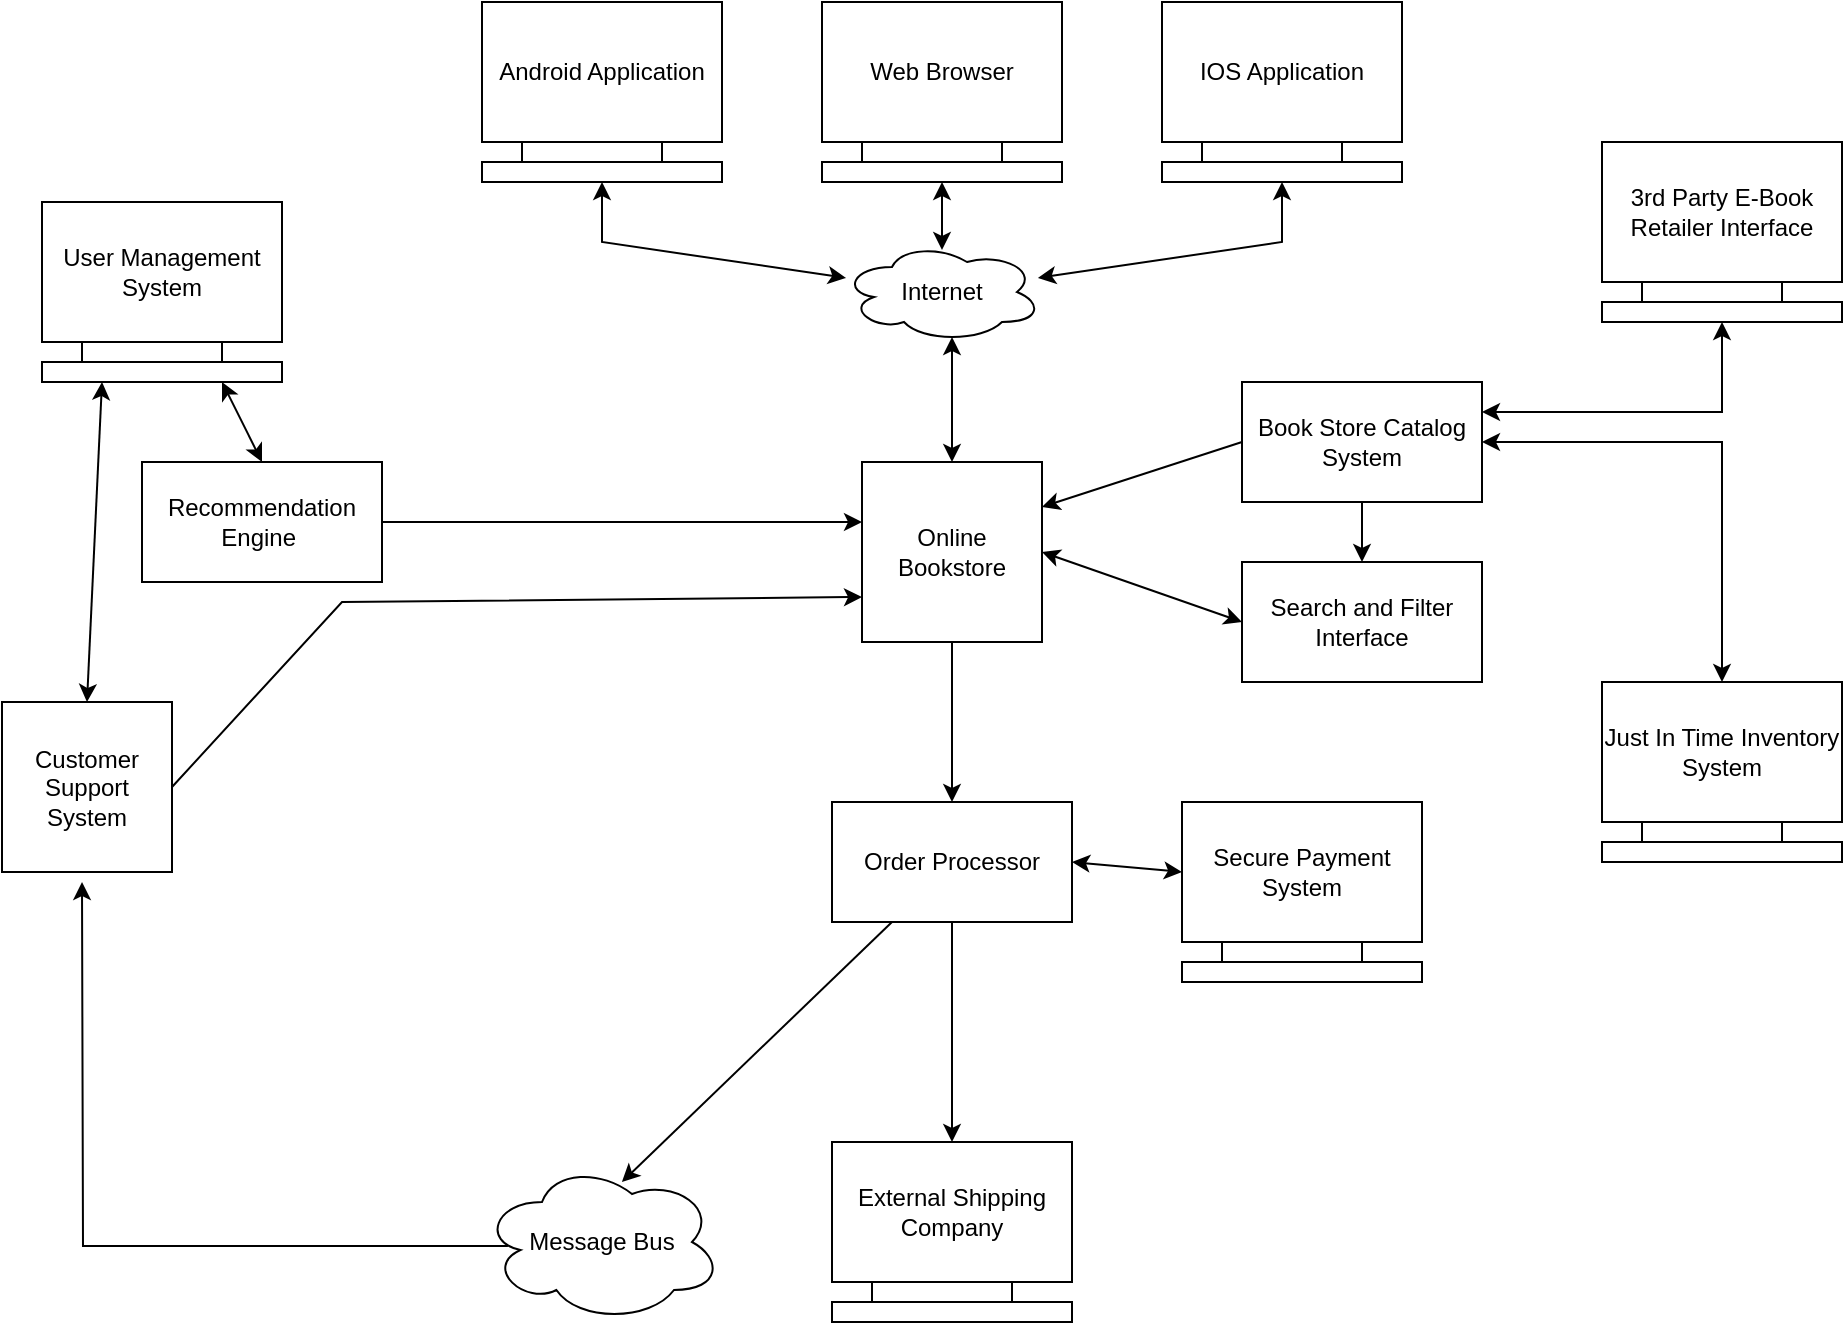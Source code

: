 <mxfile version="20.3.0" type="github">
  <diagram id="C5RBs43oDa-KdzZeNtuy" name="Page-1">
    <mxGraphModel dx="2061" dy="711" grid="1" gridSize="10" guides="1" tooltips="1" connect="1" arrows="1" fold="1" page="1" pageScale="1" pageWidth="827" pageHeight="1169" math="0" shadow="0">
      <root>
        <mxCell id="WIyWlLk6GJQsqaUBKTNV-0" />
        <mxCell id="WIyWlLk6GJQsqaUBKTNV-1" parent="WIyWlLk6GJQsqaUBKTNV-0" />
        <mxCell id="ecf7t1vO1yYwUDiaF_wW-16" value="" style="group" vertex="1" connectable="0" parent="WIyWlLk6GJQsqaUBKTNV-1">
          <mxGeometry x="330" y="10" width="120" height="90" as="geometry" />
        </mxCell>
        <mxCell id="ecf7t1vO1yYwUDiaF_wW-11" value="Web Browser" style="rounded=0;whiteSpace=wrap;html=1;" vertex="1" parent="ecf7t1vO1yYwUDiaF_wW-16">
          <mxGeometry width="120" height="70" as="geometry" />
        </mxCell>
        <mxCell id="ecf7t1vO1yYwUDiaF_wW-13" value="" style="rounded=0;whiteSpace=wrap;html=1;" vertex="1" parent="ecf7t1vO1yYwUDiaF_wW-16">
          <mxGeometry y="80" width="120" height="10" as="geometry" />
        </mxCell>
        <mxCell id="ecf7t1vO1yYwUDiaF_wW-14" value="" style="endArrow=none;html=1;rounded=0;" edge="1" parent="ecf7t1vO1yYwUDiaF_wW-16">
          <mxGeometry width="50" height="50" relative="1" as="geometry">
            <mxPoint x="20" y="80" as="sourcePoint" />
            <mxPoint x="20" y="70" as="targetPoint" />
            <Array as="points" />
          </mxGeometry>
        </mxCell>
        <mxCell id="ecf7t1vO1yYwUDiaF_wW-15" value="" style="endArrow=none;html=1;rounded=0;entryX=0.75;entryY=1;entryDx=0;entryDy=0;" edge="1" parent="ecf7t1vO1yYwUDiaF_wW-16" target="ecf7t1vO1yYwUDiaF_wW-11">
          <mxGeometry width="50" height="50" relative="1" as="geometry">
            <mxPoint x="90" y="80" as="sourcePoint" />
            <mxPoint x="30" y="80" as="targetPoint" />
            <Array as="points" />
          </mxGeometry>
        </mxCell>
        <mxCell id="ecf7t1vO1yYwUDiaF_wW-17" value="" style="group" vertex="1" connectable="0" parent="WIyWlLk6GJQsqaUBKTNV-1">
          <mxGeometry x="720" y="350" width="120" height="90" as="geometry" />
        </mxCell>
        <mxCell id="ecf7t1vO1yYwUDiaF_wW-18" value="Just In Time Inventory System" style="rounded=0;whiteSpace=wrap;html=1;" vertex="1" parent="ecf7t1vO1yYwUDiaF_wW-17">
          <mxGeometry width="120" height="70" as="geometry" />
        </mxCell>
        <mxCell id="ecf7t1vO1yYwUDiaF_wW-19" value="" style="rounded=0;whiteSpace=wrap;html=1;" vertex="1" parent="ecf7t1vO1yYwUDiaF_wW-17">
          <mxGeometry y="80" width="120" height="10" as="geometry" />
        </mxCell>
        <mxCell id="ecf7t1vO1yYwUDiaF_wW-20" value="" style="endArrow=none;html=1;rounded=0;" edge="1" parent="ecf7t1vO1yYwUDiaF_wW-17">
          <mxGeometry width="50" height="50" relative="1" as="geometry">
            <mxPoint x="20" y="80" as="sourcePoint" />
            <mxPoint x="20" y="70" as="targetPoint" />
            <Array as="points" />
          </mxGeometry>
        </mxCell>
        <mxCell id="ecf7t1vO1yYwUDiaF_wW-21" value="" style="endArrow=none;html=1;rounded=0;entryX=0.75;entryY=1;entryDx=0;entryDy=0;" edge="1" parent="ecf7t1vO1yYwUDiaF_wW-17" target="ecf7t1vO1yYwUDiaF_wW-18">
          <mxGeometry width="50" height="50" relative="1" as="geometry">
            <mxPoint x="90" y="80" as="sourcePoint" />
            <mxPoint x="30" y="80" as="targetPoint" />
            <Array as="points" />
          </mxGeometry>
        </mxCell>
        <mxCell id="ecf7t1vO1yYwUDiaF_wW-22" value="" style="endArrow=classic;startArrow=classic;html=1;rounded=0;exitX=0.5;exitY=0.08;exitDx=0;exitDy=0;exitPerimeter=0;" edge="1" parent="WIyWlLk6GJQsqaUBKTNV-1" source="ecf7t1vO1yYwUDiaF_wW-23">
          <mxGeometry width="50" height="50" relative="1" as="geometry">
            <mxPoint x="390" y="140" as="sourcePoint" />
            <mxPoint x="390" y="100" as="targetPoint" />
          </mxGeometry>
        </mxCell>
        <mxCell id="ecf7t1vO1yYwUDiaF_wW-23" value="Internet" style="ellipse;shape=cloud;whiteSpace=wrap;html=1;" vertex="1" parent="WIyWlLk6GJQsqaUBKTNV-1">
          <mxGeometry x="340" y="130" width="100" height="50" as="geometry" />
        </mxCell>
        <mxCell id="ecf7t1vO1yYwUDiaF_wW-28" value="" style="group" vertex="1" connectable="0" parent="WIyWlLk6GJQsqaUBKTNV-1">
          <mxGeometry x="-60" y="110" width="120" height="90" as="geometry" />
        </mxCell>
        <mxCell id="ecf7t1vO1yYwUDiaF_wW-29" value="User Management System" style="rounded=0;whiteSpace=wrap;html=1;" vertex="1" parent="ecf7t1vO1yYwUDiaF_wW-28">
          <mxGeometry width="120" height="70" as="geometry" />
        </mxCell>
        <mxCell id="ecf7t1vO1yYwUDiaF_wW-30" value="" style="rounded=0;whiteSpace=wrap;html=1;" vertex="1" parent="ecf7t1vO1yYwUDiaF_wW-28">
          <mxGeometry y="80" width="120" height="10" as="geometry" />
        </mxCell>
        <mxCell id="ecf7t1vO1yYwUDiaF_wW-31" value="" style="endArrow=none;html=1;rounded=0;" edge="1" parent="ecf7t1vO1yYwUDiaF_wW-28">
          <mxGeometry width="50" height="50" relative="1" as="geometry">
            <mxPoint x="20" y="80" as="sourcePoint" />
            <mxPoint x="20" y="70" as="targetPoint" />
            <Array as="points" />
          </mxGeometry>
        </mxCell>
        <mxCell id="ecf7t1vO1yYwUDiaF_wW-32" value="" style="endArrow=none;html=1;rounded=0;entryX=0.75;entryY=1;entryDx=0;entryDy=0;" edge="1" parent="ecf7t1vO1yYwUDiaF_wW-28" target="ecf7t1vO1yYwUDiaF_wW-29">
          <mxGeometry width="50" height="50" relative="1" as="geometry">
            <mxPoint x="90" y="80" as="sourcePoint" />
            <mxPoint x="30" y="80" as="targetPoint" />
            <Array as="points" />
          </mxGeometry>
        </mxCell>
        <mxCell id="ecf7t1vO1yYwUDiaF_wW-33" value="" style="group" vertex="1" connectable="0" parent="WIyWlLk6GJQsqaUBKTNV-1">
          <mxGeometry x="160" y="10" width="120" height="90" as="geometry" />
        </mxCell>
        <mxCell id="ecf7t1vO1yYwUDiaF_wW-34" value="Android Application" style="rounded=0;whiteSpace=wrap;html=1;" vertex="1" parent="ecf7t1vO1yYwUDiaF_wW-33">
          <mxGeometry width="120" height="70" as="geometry" />
        </mxCell>
        <mxCell id="ecf7t1vO1yYwUDiaF_wW-35" value="" style="rounded=0;whiteSpace=wrap;html=1;" vertex="1" parent="ecf7t1vO1yYwUDiaF_wW-33">
          <mxGeometry y="80" width="120" height="10" as="geometry" />
        </mxCell>
        <mxCell id="ecf7t1vO1yYwUDiaF_wW-36" value="" style="endArrow=none;html=1;rounded=0;" edge="1" parent="ecf7t1vO1yYwUDiaF_wW-33">
          <mxGeometry width="50" height="50" relative="1" as="geometry">
            <mxPoint x="20" y="80" as="sourcePoint" />
            <mxPoint x="20" y="70" as="targetPoint" />
            <Array as="points" />
          </mxGeometry>
        </mxCell>
        <mxCell id="ecf7t1vO1yYwUDiaF_wW-37" value="" style="endArrow=none;html=1;rounded=0;entryX=0.75;entryY=1;entryDx=0;entryDy=0;" edge="1" parent="ecf7t1vO1yYwUDiaF_wW-33" target="ecf7t1vO1yYwUDiaF_wW-34">
          <mxGeometry width="50" height="50" relative="1" as="geometry">
            <mxPoint x="90" y="80" as="sourcePoint" />
            <mxPoint x="30" y="80" as="targetPoint" />
            <Array as="points" />
          </mxGeometry>
        </mxCell>
        <mxCell id="ecf7t1vO1yYwUDiaF_wW-38" value="" style="group" vertex="1" connectable="0" parent="WIyWlLk6GJQsqaUBKTNV-1">
          <mxGeometry x="500" y="10" width="120" height="90" as="geometry" />
        </mxCell>
        <mxCell id="ecf7t1vO1yYwUDiaF_wW-39" value="IOS Application" style="rounded=0;whiteSpace=wrap;html=1;" vertex="1" parent="ecf7t1vO1yYwUDiaF_wW-38">
          <mxGeometry width="120" height="70" as="geometry" />
        </mxCell>
        <mxCell id="ecf7t1vO1yYwUDiaF_wW-40" value="" style="rounded=0;whiteSpace=wrap;html=1;" vertex="1" parent="ecf7t1vO1yYwUDiaF_wW-38">
          <mxGeometry y="80" width="120" height="10" as="geometry" />
        </mxCell>
        <mxCell id="ecf7t1vO1yYwUDiaF_wW-41" value="" style="endArrow=none;html=1;rounded=0;" edge="1" parent="ecf7t1vO1yYwUDiaF_wW-38">
          <mxGeometry width="50" height="50" relative="1" as="geometry">
            <mxPoint x="20" y="80" as="sourcePoint" />
            <mxPoint x="20" y="70" as="targetPoint" />
            <Array as="points" />
          </mxGeometry>
        </mxCell>
        <mxCell id="ecf7t1vO1yYwUDiaF_wW-42" value="" style="endArrow=none;html=1;rounded=0;entryX=0.75;entryY=1;entryDx=0;entryDy=0;" edge="1" parent="ecf7t1vO1yYwUDiaF_wW-38" target="ecf7t1vO1yYwUDiaF_wW-39">
          <mxGeometry width="50" height="50" relative="1" as="geometry">
            <mxPoint x="90" y="80" as="sourcePoint" />
            <mxPoint x="30" y="80" as="targetPoint" />
            <Array as="points" />
          </mxGeometry>
        </mxCell>
        <mxCell id="ecf7t1vO1yYwUDiaF_wW-43" value="" style="endArrow=classic;startArrow=classic;html=1;rounded=0;entryX=0.5;entryY=1;entryDx=0;entryDy=0;" edge="1" parent="WIyWlLk6GJQsqaUBKTNV-1" source="ecf7t1vO1yYwUDiaF_wW-23" target="ecf7t1vO1yYwUDiaF_wW-35">
          <mxGeometry width="50" height="50" relative="1" as="geometry">
            <mxPoint x="220" y="160" as="sourcePoint" />
            <mxPoint x="220" y="110" as="targetPoint" />
            <Array as="points">
              <mxPoint x="220" y="130" />
            </Array>
          </mxGeometry>
        </mxCell>
        <mxCell id="ecf7t1vO1yYwUDiaF_wW-44" value="" style="endArrow=classic;startArrow=classic;html=1;rounded=0;entryX=0.5;entryY=1;entryDx=0;entryDy=0;" edge="1" parent="WIyWlLk6GJQsqaUBKTNV-1" source="ecf7t1vO1yYwUDiaF_wW-23" target="ecf7t1vO1yYwUDiaF_wW-40">
          <mxGeometry width="50" height="50" relative="1" as="geometry">
            <mxPoint x="672.032" y="167.946" as="sourcePoint" />
            <mxPoint x="550" y="120" as="targetPoint" />
            <Array as="points">
              <mxPoint x="560" y="130" />
            </Array>
          </mxGeometry>
        </mxCell>
        <mxCell id="ecf7t1vO1yYwUDiaF_wW-47" value="" style="endArrow=classic;startArrow=classic;html=1;rounded=0;entryX=0.55;entryY=0.95;entryDx=0;entryDy=0;entryPerimeter=0;exitX=0.5;exitY=0;exitDx=0;exitDy=0;" edge="1" parent="WIyWlLk6GJQsqaUBKTNV-1" source="ecf7t1vO1yYwUDiaF_wW-49" target="ecf7t1vO1yYwUDiaF_wW-23">
          <mxGeometry width="50" height="50" relative="1" as="geometry">
            <mxPoint x="395" y="240" as="sourcePoint" />
            <mxPoint x="450" y="220" as="targetPoint" />
          </mxGeometry>
        </mxCell>
        <mxCell id="ecf7t1vO1yYwUDiaF_wW-49" value="Online Bookstore" style="whiteSpace=wrap;html=1;aspect=fixed;" vertex="1" parent="WIyWlLk6GJQsqaUBKTNV-1">
          <mxGeometry x="350" y="240" width="90" height="90" as="geometry" />
        </mxCell>
        <mxCell id="ecf7t1vO1yYwUDiaF_wW-50" value="" style="group" vertex="1" connectable="0" parent="WIyWlLk6GJQsqaUBKTNV-1">
          <mxGeometry x="720" y="80" width="120" height="90" as="geometry" />
        </mxCell>
        <mxCell id="ecf7t1vO1yYwUDiaF_wW-51" value="3rd Party E-Book Retailer Interface" style="rounded=0;whiteSpace=wrap;html=1;" vertex="1" parent="ecf7t1vO1yYwUDiaF_wW-50">
          <mxGeometry width="120" height="70" as="geometry" />
        </mxCell>
        <mxCell id="ecf7t1vO1yYwUDiaF_wW-52" value="" style="rounded=0;whiteSpace=wrap;html=1;" vertex="1" parent="ecf7t1vO1yYwUDiaF_wW-50">
          <mxGeometry y="80" width="120" height="10" as="geometry" />
        </mxCell>
        <mxCell id="ecf7t1vO1yYwUDiaF_wW-53" value="" style="endArrow=none;html=1;rounded=0;" edge="1" parent="ecf7t1vO1yYwUDiaF_wW-50">
          <mxGeometry width="50" height="50" relative="1" as="geometry">
            <mxPoint x="20" y="80" as="sourcePoint" />
            <mxPoint x="20" y="70" as="targetPoint" />
            <Array as="points" />
          </mxGeometry>
        </mxCell>
        <mxCell id="ecf7t1vO1yYwUDiaF_wW-54" value="" style="endArrow=none;html=1;rounded=0;entryX=0.75;entryY=1;entryDx=0;entryDy=0;" edge="1" parent="ecf7t1vO1yYwUDiaF_wW-50" target="ecf7t1vO1yYwUDiaF_wW-51">
          <mxGeometry width="50" height="50" relative="1" as="geometry">
            <mxPoint x="90" y="80" as="sourcePoint" />
            <mxPoint x="30" y="80" as="targetPoint" />
            <Array as="points" />
          </mxGeometry>
        </mxCell>
        <mxCell id="ecf7t1vO1yYwUDiaF_wW-55" value="" style="group" vertex="1" connectable="0" parent="WIyWlLk6GJQsqaUBKTNV-1">
          <mxGeometry x="335" y="580" width="120" height="90" as="geometry" />
        </mxCell>
        <mxCell id="ecf7t1vO1yYwUDiaF_wW-56" value="External Shipping Company" style="rounded=0;whiteSpace=wrap;html=1;" vertex="1" parent="ecf7t1vO1yYwUDiaF_wW-55">
          <mxGeometry width="120" height="70" as="geometry" />
        </mxCell>
        <mxCell id="ecf7t1vO1yYwUDiaF_wW-57" value="" style="rounded=0;whiteSpace=wrap;html=1;" vertex="1" parent="ecf7t1vO1yYwUDiaF_wW-55">
          <mxGeometry y="80" width="120" height="10" as="geometry" />
        </mxCell>
        <mxCell id="ecf7t1vO1yYwUDiaF_wW-58" value="" style="endArrow=none;html=1;rounded=0;" edge="1" parent="ecf7t1vO1yYwUDiaF_wW-55">
          <mxGeometry width="50" height="50" relative="1" as="geometry">
            <mxPoint x="20" y="80" as="sourcePoint" />
            <mxPoint x="20" y="70" as="targetPoint" />
            <Array as="points" />
          </mxGeometry>
        </mxCell>
        <mxCell id="ecf7t1vO1yYwUDiaF_wW-59" value="" style="endArrow=none;html=1;rounded=0;entryX=0.75;entryY=1;entryDx=0;entryDy=0;" edge="1" parent="ecf7t1vO1yYwUDiaF_wW-55" target="ecf7t1vO1yYwUDiaF_wW-56">
          <mxGeometry width="50" height="50" relative="1" as="geometry">
            <mxPoint x="90" y="80" as="sourcePoint" />
            <mxPoint x="30" y="80" as="targetPoint" />
            <Array as="points" />
          </mxGeometry>
        </mxCell>
        <mxCell id="ecf7t1vO1yYwUDiaF_wW-60" value="" style="group" vertex="1" connectable="0" parent="WIyWlLk6GJQsqaUBKTNV-1">
          <mxGeometry x="510" y="410" width="120" height="90" as="geometry" />
        </mxCell>
        <mxCell id="ecf7t1vO1yYwUDiaF_wW-61" value="Secure Payment System" style="rounded=0;whiteSpace=wrap;html=1;" vertex="1" parent="ecf7t1vO1yYwUDiaF_wW-60">
          <mxGeometry width="120" height="70" as="geometry" />
        </mxCell>
        <mxCell id="ecf7t1vO1yYwUDiaF_wW-62" value="" style="rounded=0;whiteSpace=wrap;html=1;" vertex="1" parent="ecf7t1vO1yYwUDiaF_wW-60">
          <mxGeometry y="80" width="120" height="10" as="geometry" />
        </mxCell>
        <mxCell id="ecf7t1vO1yYwUDiaF_wW-63" value="" style="endArrow=none;html=1;rounded=0;" edge="1" parent="ecf7t1vO1yYwUDiaF_wW-60">
          <mxGeometry width="50" height="50" relative="1" as="geometry">
            <mxPoint x="20" y="80" as="sourcePoint" />
            <mxPoint x="20" y="70" as="targetPoint" />
            <Array as="points" />
          </mxGeometry>
        </mxCell>
        <mxCell id="ecf7t1vO1yYwUDiaF_wW-64" value="" style="endArrow=none;html=1;rounded=0;entryX=0.75;entryY=1;entryDx=0;entryDy=0;" edge="1" parent="ecf7t1vO1yYwUDiaF_wW-60" target="ecf7t1vO1yYwUDiaF_wW-61">
          <mxGeometry width="50" height="50" relative="1" as="geometry">
            <mxPoint x="90" y="80" as="sourcePoint" />
            <mxPoint x="30" y="80" as="targetPoint" />
            <Array as="points" />
          </mxGeometry>
        </mxCell>
        <mxCell id="ecf7t1vO1yYwUDiaF_wW-70" value="Customer Support System" style="whiteSpace=wrap;html=1;aspect=fixed;" vertex="1" parent="WIyWlLk6GJQsqaUBKTNV-1">
          <mxGeometry x="-80" y="360" width="85" height="85" as="geometry" />
        </mxCell>
        <mxCell id="ecf7t1vO1yYwUDiaF_wW-72" value="" style="endArrow=classic;html=1;rounded=0;entryX=0;entryY=0.75;entryDx=0;entryDy=0;exitX=1;exitY=0.5;exitDx=0;exitDy=0;" edge="1" parent="WIyWlLk6GJQsqaUBKTNV-1" source="ecf7t1vO1yYwUDiaF_wW-70" target="ecf7t1vO1yYwUDiaF_wW-49">
          <mxGeometry width="50" height="50" relative="1" as="geometry">
            <mxPoint x="190" y="280" as="sourcePoint" />
            <mxPoint x="430" y="320" as="targetPoint" />
            <Array as="points">
              <mxPoint x="90" y="310" />
            </Array>
          </mxGeometry>
        </mxCell>
        <mxCell id="ecf7t1vO1yYwUDiaF_wW-73" value="" style="endArrow=classic;startArrow=classic;html=1;rounded=0;exitX=0.5;exitY=0;exitDx=0;exitDy=0;entryX=0.25;entryY=1;entryDx=0;entryDy=0;" edge="1" parent="WIyWlLk6GJQsqaUBKTNV-1" source="ecf7t1vO1yYwUDiaF_wW-70" target="ecf7t1vO1yYwUDiaF_wW-30">
          <mxGeometry width="50" height="50" relative="1" as="geometry">
            <mxPoint x="380" y="370" as="sourcePoint" />
            <mxPoint x="-20" y="210" as="targetPoint" />
          </mxGeometry>
        </mxCell>
        <mxCell id="ecf7t1vO1yYwUDiaF_wW-75" value="Order Processor" style="rounded=0;whiteSpace=wrap;html=1;" vertex="1" parent="WIyWlLk6GJQsqaUBKTNV-1">
          <mxGeometry x="335" y="410" width="120" height="60" as="geometry" />
        </mxCell>
        <mxCell id="ecf7t1vO1yYwUDiaF_wW-76" value="" style="endArrow=classic;html=1;rounded=0;exitX=0.5;exitY=1;exitDx=0;exitDy=0;entryX=0.5;entryY=0;entryDx=0;entryDy=0;" edge="1" parent="WIyWlLk6GJQsqaUBKTNV-1" source="ecf7t1vO1yYwUDiaF_wW-49" target="ecf7t1vO1yYwUDiaF_wW-75">
          <mxGeometry width="50" height="50" relative="1" as="geometry">
            <mxPoint x="380" y="520" as="sourcePoint" />
            <mxPoint x="430" y="470" as="targetPoint" />
          </mxGeometry>
        </mxCell>
        <mxCell id="ecf7t1vO1yYwUDiaF_wW-77" value="" style="endArrow=classic;startArrow=classic;html=1;rounded=0;exitX=0;exitY=0.5;exitDx=0;exitDy=0;entryX=1;entryY=0.5;entryDx=0;entryDy=0;" edge="1" parent="WIyWlLk6GJQsqaUBKTNV-1" source="ecf7t1vO1yYwUDiaF_wW-61" target="ecf7t1vO1yYwUDiaF_wW-75">
          <mxGeometry width="50" height="50" relative="1" as="geometry">
            <mxPoint x="380" y="520" as="sourcePoint" />
            <mxPoint x="430" y="470" as="targetPoint" />
          </mxGeometry>
        </mxCell>
        <mxCell id="ecf7t1vO1yYwUDiaF_wW-78" value="" style="endArrow=classic;html=1;rounded=0;entryX=0.5;entryY=0;entryDx=0;entryDy=0;exitX=0.5;exitY=1;exitDx=0;exitDy=0;" edge="1" parent="WIyWlLk6GJQsqaUBKTNV-1" source="ecf7t1vO1yYwUDiaF_wW-75" target="ecf7t1vO1yYwUDiaF_wW-56">
          <mxGeometry width="50" height="50" relative="1" as="geometry">
            <mxPoint x="380" y="520" as="sourcePoint" />
            <mxPoint x="430" y="470" as="targetPoint" />
          </mxGeometry>
        </mxCell>
        <mxCell id="ecf7t1vO1yYwUDiaF_wW-79" value="Book Store Catalog System" style="rounded=0;whiteSpace=wrap;html=1;" vertex="1" parent="WIyWlLk6GJQsqaUBKTNV-1">
          <mxGeometry x="540" y="200" width="120" height="60" as="geometry" />
        </mxCell>
        <mxCell id="ecf7t1vO1yYwUDiaF_wW-80" value="" style="endArrow=classic;html=1;rounded=0;exitX=0;exitY=0.5;exitDx=0;exitDy=0;entryX=1;entryY=0.25;entryDx=0;entryDy=0;" edge="1" parent="WIyWlLk6GJQsqaUBKTNV-1" source="ecf7t1vO1yYwUDiaF_wW-79" target="ecf7t1vO1yYwUDiaF_wW-49">
          <mxGeometry width="50" height="50" relative="1" as="geometry">
            <mxPoint x="380" y="340" as="sourcePoint" />
            <mxPoint x="430" y="290" as="targetPoint" />
          </mxGeometry>
        </mxCell>
        <mxCell id="ecf7t1vO1yYwUDiaF_wW-81" value="" style="endArrow=classic;startArrow=classic;html=1;rounded=0;exitX=0.5;exitY=0;exitDx=0;exitDy=0;" edge="1" parent="WIyWlLk6GJQsqaUBKTNV-1" source="ecf7t1vO1yYwUDiaF_wW-18" target="ecf7t1vO1yYwUDiaF_wW-79">
          <mxGeometry width="50" height="50" relative="1" as="geometry">
            <mxPoint x="800" y="320" as="sourcePoint" />
            <mxPoint x="850" y="270" as="targetPoint" />
            <Array as="points">
              <mxPoint x="780" y="230" />
            </Array>
          </mxGeometry>
        </mxCell>
        <mxCell id="ecf7t1vO1yYwUDiaF_wW-82" value="" style="endArrow=classic;startArrow=classic;html=1;rounded=0;entryX=0.5;entryY=1;entryDx=0;entryDy=0;exitX=1;exitY=0.25;exitDx=0;exitDy=0;" edge="1" parent="WIyWlLk6GJQsqaUBKTNV-1" source="ecf7t1vO1yYwUDiaF_wW-79" target="ecf7t1vO1yYwUDiaF_wW-52">
          <mxGeometry width="50" height="50" relative="1" as="geometry">
            <mxPoint x="720" y="242.5" as="sourcePoint" />
            <mxPoint x="770" y="170" as="targetPoint" />
            <Array as="points">
              <mxPoint x="780" y="215" />
            </Array>
          </mxGeometry>
        </mxCell>
        <mxCell id="ecf7t1vO1yYwUDiaF_wW-83" value="Search and Filter Interface" style="rounded=0;whiteSpace=wrap;html=1;" vertex="1" parent="WIyWlLk6GJQsqaUBKTNV-1">
          <mxGeometry x="540" y="290" width="120" height="60" as="geometry" />
        </mxCell>
        <mxCell id="ecf7t1vO1yYwUDiaF_wW-87" value="" style="endArrow=classic;startArrow=classic;html=1;rounded=0;exitX=1;exitY=0.5;exitDx=0;exitDy=0;entryX=0;entryY=0.5;entryDx=0;entryDy=0;" edge="1" parent="WIyWlLk6GJQsqaUBKTNV-1" source="ecf7t1vO1yYwUDiaF_wW-49" target="ecf7t1vO1yYwUDiaF_wW-83">
          <mxGeometry width="50" height="50" relative="1" as="geometry">
            <mxPoint x="490" y="370" as="sourcePoint" />
            <mxPoint x="540" y="320" as="targetPoint" />
          </mxGeometry>
        </mxCell>
        <mxCell id="ecf7t1vO1yYwUDiaF_wW-88" value="" style="endArrow=classic;html=1;rounded=0;exitX=0.5;exitY=1;exitDx=0;exitDy=0;entryX=0.5;entryY=0;entryDx=0;entryDy=0;" edge="1" parent="WIyWlLk6GJQsqaUBKTNV-1" source="ecf7t1vO1yYwUDiaF_wW-79" target="ecf7t1vO1yYwUDiaF_wW-83">
          <mxGeometry width="50" height="50" relative="1" as="geometry">
            <mxPoint x="460" y="390" as="sourcePoint" />
            <mxPoint x="510" y="340" as="targetPoint" />
          </mxGeometry>
        </mxCell>
        <mxCell id="ecf7t1vO1yYwUDiaF_wW-90" style="edgeStyle=orthogonalEdgeStyle;rounded=0;orthogonalLoop=1;jettySize=auto;html=1;" edge="1" parent="WIyWlLk6GJQsqaUBKTNV-1" source="ecf7t1vO1yYwUDiaF_wW-89">
          <mxGeometry relative="1" as="geometry">
            <mxPoint x="350" y="270" as="targetPoint" />
          </mxGeometry>
        </mxCell>
        <mxCell id="ecf7t1vO1yYwUDiaF_wW-89" value="Recommendation Engine&amp;nbsp;" style="rounded=0;whiteSpace=wrap;html=1;" vertex="1" parent="WIyWlLk6GJQsqaUBKTNV-1">
          <mxGeometry x="-10" y="240" width="120" height="60" as="geometry" />
        </mxCell>
        <mxCell id="ecf7t1vO1yYwUDiaF_wW-92" value="" style="endArrow=classic;startArrow=classic;html=1;rounded=0;exitX=0.5;exitY=0;exitDx=0;exitDy=0;entryX=0.75;entryY=1;entryDx=0;entryDy=0;" edge="1" parent="WIyWlLk6GJQsqaUBKTNV-1" source="ecf7t1vO1yYwUDiaF_wW-89" target="ecf7t1vO1yYwUDiaF_wW-30">
          <mxGeometry width="50" height="50" relative="1" as="geometry">
            <mxPoint x="100" y="240" as="sourcePoint" />
            <mxPoint x="150" y="190" as="targetPoint" />
          </mxGeometry>
        </mxCell>
        <mxCell id="ecf7t1vO1yYwUDiaF_wW-94" style="edgeStyle=orthogonalEdgeStyle;rounded=0;orthogonalLoop=1;jettySize=auto;html=1;exitX=0.108;exitY=0.525;exitDx=0;exitDy=0;exitPerimeter=0;" edge="1" parent="WIyWlLk6GJQsqaUBKTNV-1" source="ecf7t1vO1yYwUDiaF_wW-93">
          <mxGeometry relative="1" as="geometry">
            <mxPoint x="-40" y="450" as="targetPoint" />
          </mxGeometry>
        </mxCell>
        <mxCell id="ecf7t1vO1yYwUDiaF_wW-93" value="Message Bus" style="ellipse;shape=cloud;whiteSpace=wrap;html=1;" vertex="1" parent="WIyWlLk6GJQsqaUBKTNV-1">
          <mxGeometry x="160" y="590" width="120" height="80" as="geometry" />
        </mxCell>
        <mxCell id="ecf7t1vO1yYwUDiaF_wW-97" value="" style="endArrow=classic;html=1;rounded=0;exitX=0.25;exitY=1;exitDx=0;exitDy=0;entryX=0.583;entryY=0.125;entryDx=0;entryDy=0;entryPerimeter=0;" edge="1" parent="WIyWlLk6GJQsqaUBKTNV-1" source="ecf7t1vO1yYwUDiaF_wW-75" target="ecf7t1vO1yYwUDiaF_wW-93">
          <mxGeometry width="50" height="50" relative="1" as="geometry">
            <mxPoint x="240" y="560" as="sourcePoint" />
            <mxPoint x="290" y="510" as="targetPoint" />
          </mxGeometry>
        </mxCell>
      </root>
    </mxGraphModel>
  </diagram>
</mxfile>

